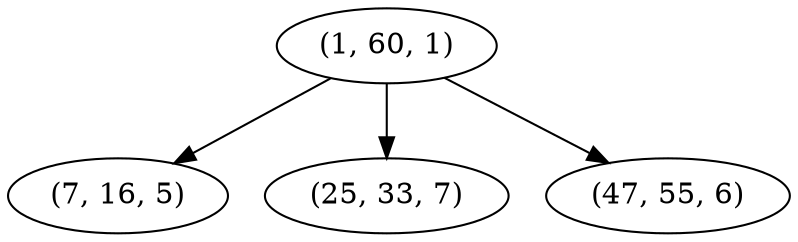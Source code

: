 digraph tree {
    "(1, 60, 1)";
    "(7, 16, 5)";
    "(25, 33, 7)";
    "(47, 55, 6)";
    "(1, 60, 1)" -> "(7, 16, 5)";
    "(1, 60, 1)" -> "(25, 33, 7)";
    "(1, 60, 1)" -> "(47, 55, 6)";
}

